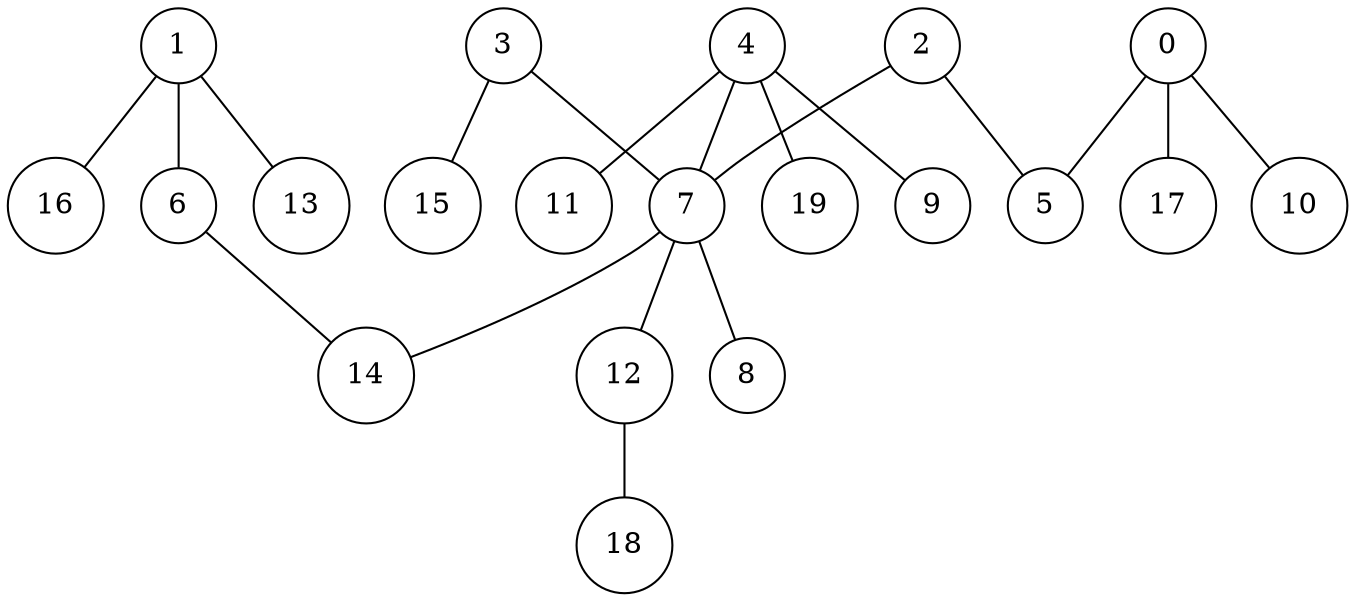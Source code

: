 graph  { 
 node [shape=circle];
 0 -- 5 
 0 -- 10 
 0 -- 17 
 1 -- 6 
 1 -- 13 
 1 -- 16 
 2 -- 5 
 2 -- 7 
 3 -- 7 
 3 -- 15 
 4 -- 7 
 4 -- 9 
 4 -- 11 
 4 -- 19 
 6 -- 14 
 7 -- 8 
 7 -- 12 
 7 -- 14 
 12 -- 18 
}
